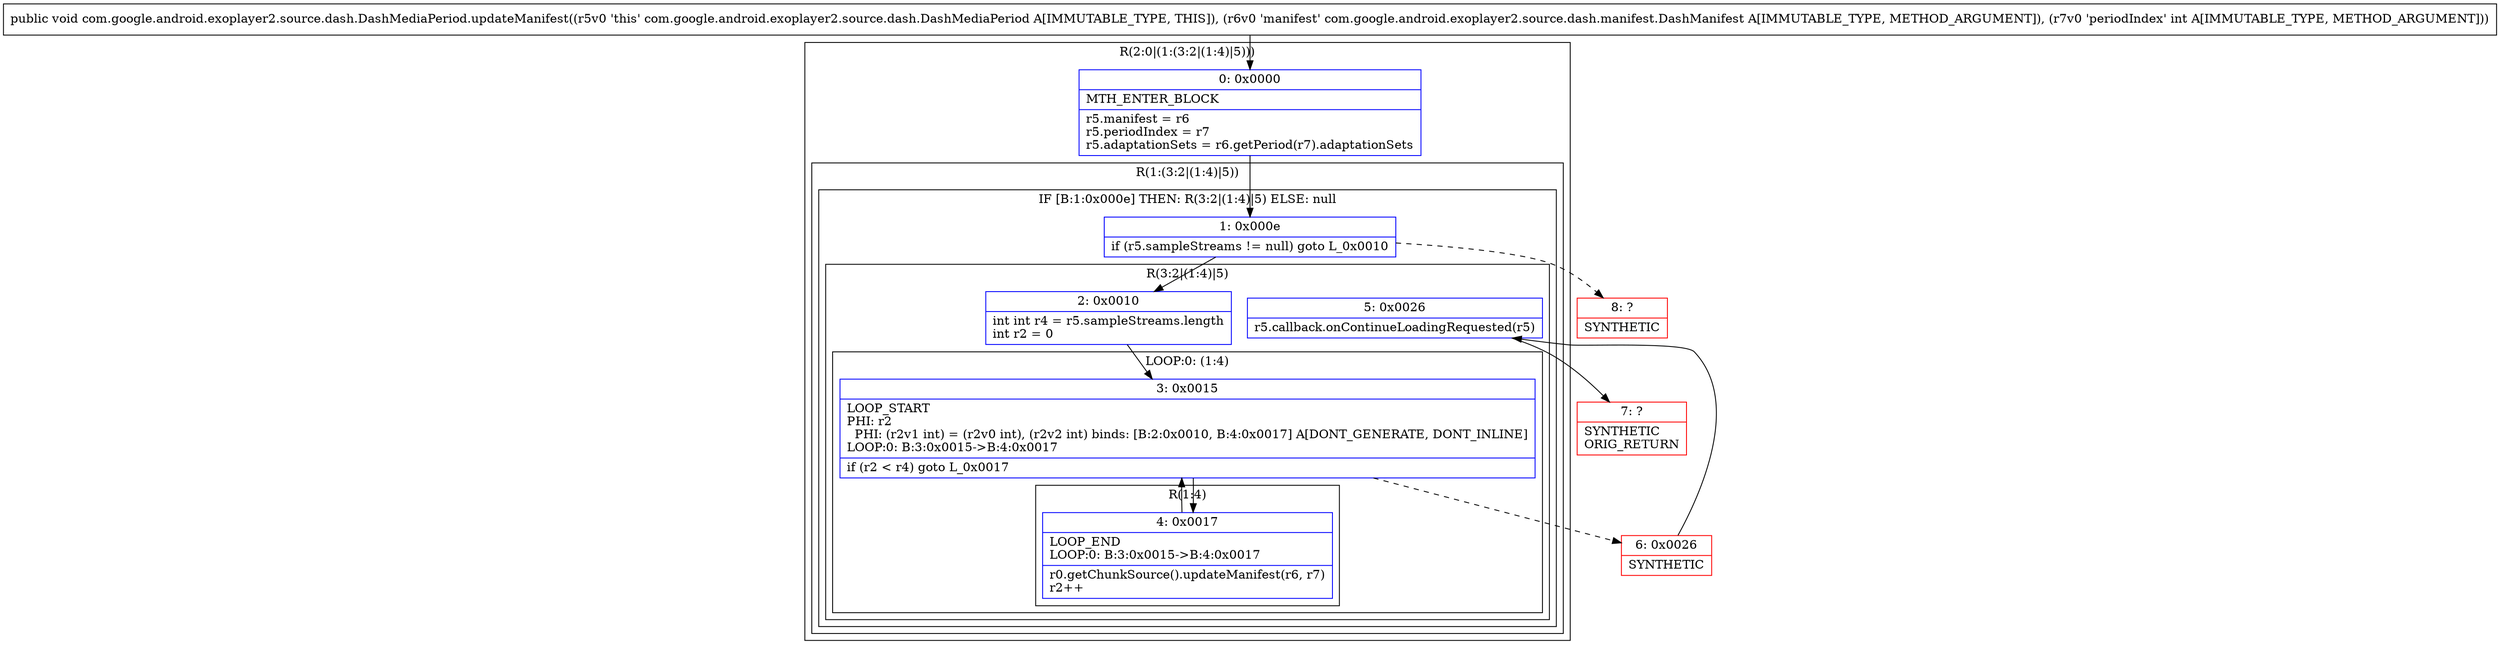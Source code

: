 digraph "CFG forcom.google.android.exoplayer2.source.dash.DashMediaPeriod.updateManifest(Lcom\/google\/android\/exoplayer2\/source\/dash\/manifest\/DashManifest;I)V" {
subgraph cluster_Region_754081606 {
label = "R(2:0|(1:(3:2|(1:4)|5)))";
node [shape=record,color=blue];
Node_0 [shape=record,label="{0\:\ 0x0000|MTH_ENTER_BLOCK\l|r5.manifest = r6\lr5.periodIndex = r7\lr5.adaptationSets = r6.getPeriod(r7).adaptationSets\l}"];
subgraph cluster_Region_220584347 {
label = "R(1:(3:2|(1:4)|5))";
node [shape=record,color=blue];
subgraph cluster_IfRegion_739136816 {
label = "IF [B:1:0x000e] THEN: R(3:2|(1:4)|5) ELSE: null";
node [shape=record,color=blue];
Node_1 [shape=record,label="{1\:\ 0x000e|if (r5.sampleStreams != null) goto L_0x0010\l}"];
subgraph cluster_Region_1509395745 {
label = "R(3:2|(1:4)|5)";
node [shape=record,color=blue];
Node_2 [shape=record,label="{2\:\ 0x0010|int int r4 = r5.sampleStreams.length\lint r2 = 0\l}"];
subgraph cluster_LoopRegion_154195089 {
label = "LOOP:0: (1:4)";
node [shape=record,color=blue];
Node_3 [shape=record,label="{3\:\ 0x0015|LOOP_START\lPHI: r2 \l  PHI: (r2v1 int) = (r2v0 int), (r2v2 int) binds: [B:2:0x0010, B:4:0x0017] A[DONT_GENERATE, DONT_INLINE]\lLOOP:0: B:3:0x0015\-\>B:4:0x0017\l|if (r2 \< r4) goto L_0x0017\l}"];
subgraph cluster_Region_1396319914 {
label = "R(1:4)";
node [shape=record,color=blue];
Node_4 [shape=record,label="{4\:\ 0x0017|LOOP_END\lLOOP:0: B:3:0x0015\-\>B:4:0x0017\l|r0.getChunkSource().updateManifest(r6, r7)\lr2++\l}"];
}
}
Node_5 [shape=record,label="{5\:\ 0x0026|r5.callback.onContinueLoadingRequested(r5)\l}"];
}
}
}
}
Node_6 [shape=record,color=red,label="{6\:\ 0x0026|SYNTHETIC\l}"];
Node_7 [shape=record,color=red,label="{7\:\ ?|SYNTHETIC\lORIG_RETURN\l}"];
Node_8 [shape=record,color=red,label="{8\:\ ?|SYNTHETIC\l}"];
MethodNode[shape=record,label="{public void com.google.android.exoplayer2.source.dash.DashMediaPeriod.updateManifest((r5v0 'this' com.google.android.exoplayer2.source.dash.DashMediaPeriod A[IMMUTABLE_TYPE, THIS]), (r6v0 'manifest' com.google.android.exoplayer2.source.dash.manifest.DashManifest A[IMMUTABLE_TYPE, METHOD_ARGUMENT]), (r7v0 'periodIndex' int A[IMMUTABLE_TYPE, METHOD_ARGUMENT])) }"];
MethodNode -> Node_0;
Node_0 -> Node_1;
Node_1 -> Node_2;
Node_1 -> Node_8[style=dashed];
Node_2 -> Node_3;
Node_3 -> Node_4;
Node_3 -> Node_6[style=dashed];
Node_4 -> Node_3;
Node_5 -> Node_7;
Node_6 -> Node_5;
}

